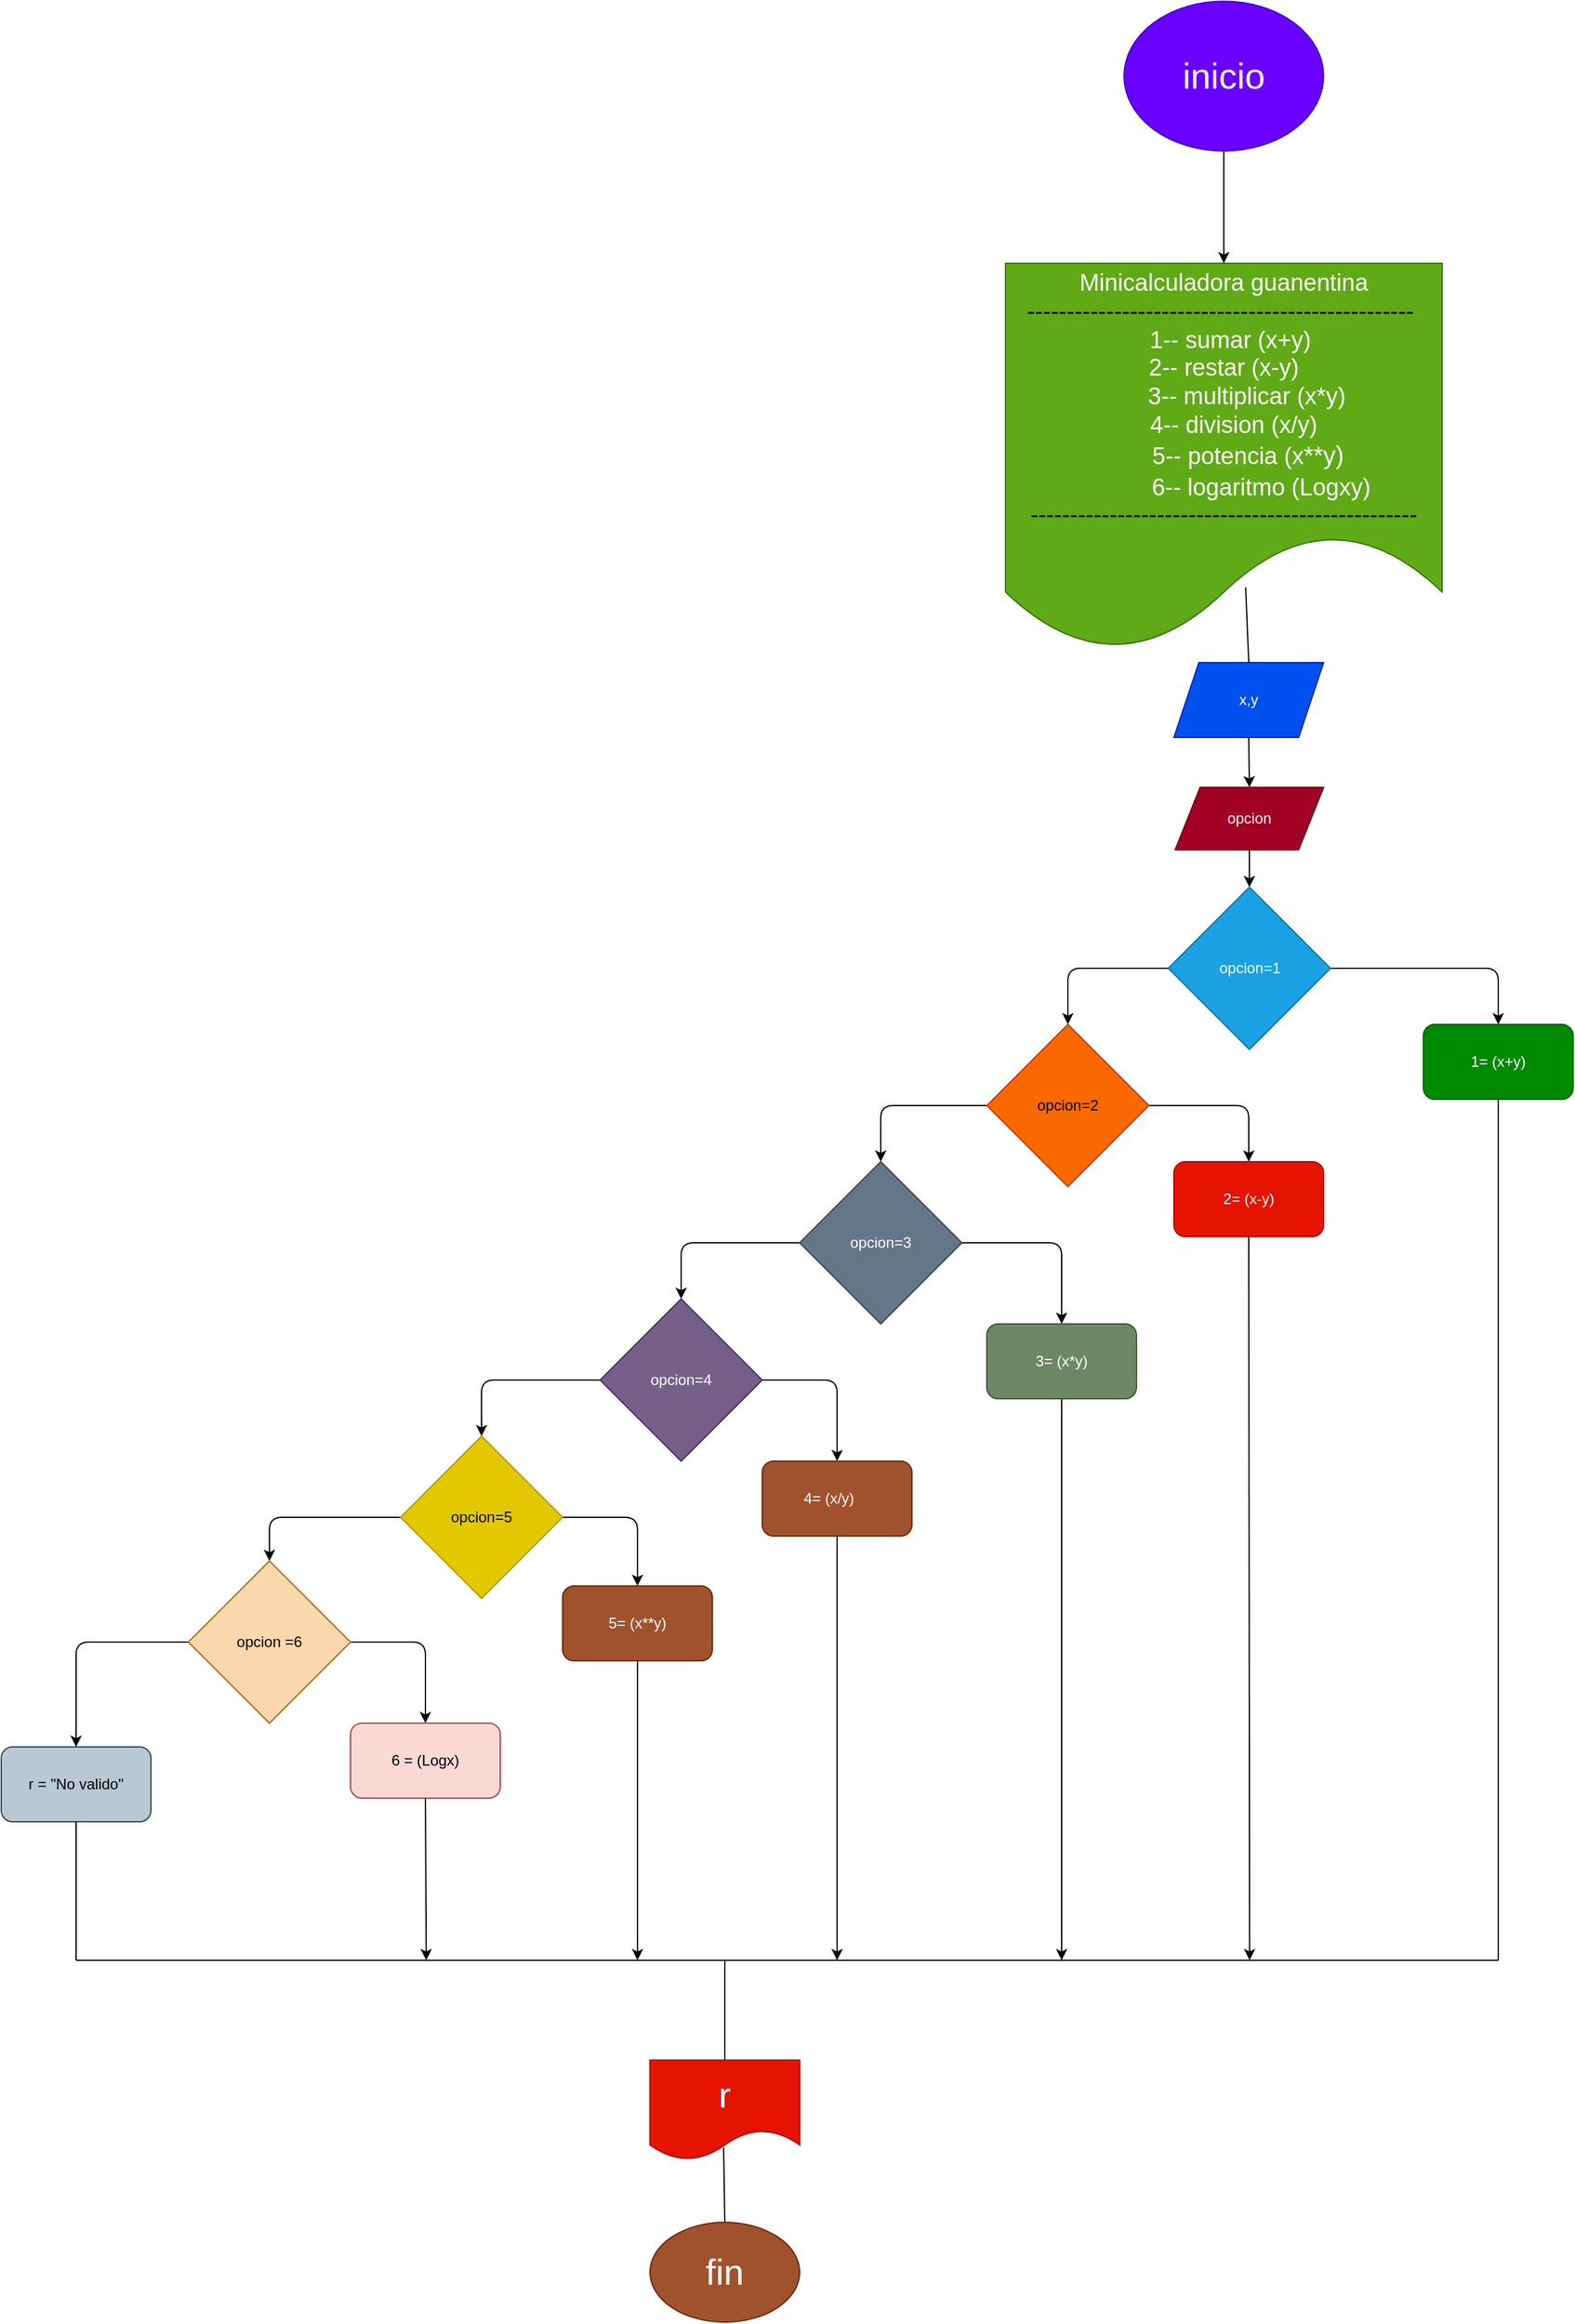 <mxfile>
    <diagram id="mHrCDbUPQbT_21aBiKJM" name="Página-1">
        <mxGraphModel dx="1390" dy="1630" grid="1" gridSize="10" guides="1" tooltips="1" connect="1" arrows="1" fold="1" page="1" pageScale="1" pageWidth="827" pageHeight="1169" math="0" shadow="0">
            <root>
                <mxCell id="0"/>
                <mxCell id="1" parent="0"/>
                <mxCell id="4" style="edgeStyle=none;html=1;exitX=0.5;exitY=1;exitDx=0;exitDy=0;entryX=0.5;entryY=0;entryDx=0;entryDy=0;" parent="1" source="2" target="3" edge="1">
                    <mxGeometry relative="1" as="geometry"/>
                </mxCell>
                <mxCell id="2" value="&lt;font style=&quot;font-size: 29px;&quot;&gt;inicio&lt;/font&gt;" style="ellipse;whiteSpace=wrap;html=1;fillColor=#6a00ff;fontColor=#ffffff;strokeColor=#3700CC;" parent="1" vertex="1">
                    <mxGeometry x="320" y="-290" width="160" height="120" as="geometry"/>
                </mxCell>
                <mxCell id="3" value="&lt;font style=&quot;&quot;&gt;&lt;span style=&quot;font-size: 19px;&quot;&gt;Minicalculadora guanentina&lt;/span&gt;&lt;br&gt;&lt;span style=&quot;font-size: 19px;&quot;&gt;&lt;font color=&quot;#000000&quot;&gt;-------------------------------------------------&amp;nbsp;&lt;/font&gt;&lt;/span&gt;&lt;br&gt;&lt;span style=&quot;font-size: 19px;&quot;&gt;&amp;nbsp; 1-- sumar (x+y)&lt;br&gt;&lt;/span&gt;&lt;span style=&quot;font-size: 19px;&quot;&gt;2-- restar (x-y)&lt;/span&gt;&lt;br&gt;&lt;span style=&quot;font-size: 19px;&quot;&gt;&amp;nbsp; &amp;nbsp; &amp;nbsp; &amp;nbsp;3-- multiplicar (x*y)&lt;br&gt;&lt;/span&gt;&lt;span style=&quot;font-size: 19px;&quot;&gt;&amp;nbsp; &amp;nbsp;4-- division (x/y)&lt;/span&gt;&lt;br&gt;&lt;div style=&quot;text-align: left;&quot;&gt;&lt;span style=&quot;background-color: initial;&quot;&gt;&lt;span style=&quot;font-size: 19px;&quot;&gt;&amp;nbsp; &amp;nbsp; &amp;nbsp; &amp;nbsp; &amp;nbsp; &amp;nbsp; &amp;nbsp; &amp;nbsp; &amp;nbsp; &amp;nbsp;5-- potencia (x&lt;/span&gt;&lt;font face=&quot;Google Sans, Arial, sans-serif&quot;&gt;&lt;span style=&quot;font-size: 20px;&quot;&gt;**y)&lt;/span&gt;&lt;/font&gt;&lt;/span&gt;&lt;/div&gt;&lt;div style=&quot;text-align: left;&quot;&gt;&lt;span style=&quot;background-color: initial;&quot;&gt;&lt;font face=&quot;Google Sans, Arial, sans-serif&quot;&gt;&lt;span style=&quot;font-size: 20px;&quot;&gt;&amp;nbsp; &amp;nbsp; &amp;nbsp; &amp;nbsp; &amp;nbsp; &amp;nbsp; &amp;nbsp; &amp;nbsp; &amp;nbsp; &lt;/span&gt;&lt;/font&gt;&lt;span style=&quot;font-size: 19px;&quot;&gt;6-- logaritmo (Logxy)&lt;/span&gt;&lt;/span&gt;&lt;/div&gt;&lt;span style=&quot;font-size: 19px;&quot;&gt;&lt;font color=&quot;#000000&quot;&gt;-------------------------------------------------&lt;/font&gt;&lt;/span&gt;&lt;/font&gt;" style="shape=document;whiteSpace=wrap;html=1;boundedLbl=1;fillColor=#60a917;fontColor=#ffffff;strokeColor=#2D7600;" parent="1" vertex="1">
                    <mxGeometry x="225" y="-80" width="350" height="310" as="geometry"/>
                </mxCell>
                <mxCell id="8" style="edgeStyle=none;html=1;exitX=0.5;exitY=1;exitDx=0;exitDy=0;entryX=0.5;entryY=0;entryDx=0;entryDy=0;" parent="1" source="5" target="7" edge="1">
                    <mxGeometry relative="1" as="geometry"/>
                </mxCell>
                <mxCell id="5" value="x,y" style="shape=parallelogram;perimeter=parallelogramPerimeter;whiteSpace=wrap;html=1;fixedSize=1;fillColor=#0050ef;fontColor=#ffffff;strokeColor=#001DBC;" parent="1" vertex="1">
                    <mxGeometry x="360" y="240" width="120" height="60" as="geometry"/>
                </mxCell>
                <mxCell id="6" value="" style="endArrow=none;html=1;entryX=0.55;entryY=0.838;entryDx=0;entryDy=0;entryPerimeter=0;exitX=0.5;exitY=0;exitDx=0;exitDy=0;" parent="1" source="5" target="3" edge="1">
                    <mxGeometry width="50" height="50" relative="1" as="geometry">
                        <mxPoint x="265" y="280" as="sourcePoint"/>
                        <mxPoint x="315" y="230" as="targetPoint"/>
                    </mxGeometry>
                </mxCell>
                <mxCell id="10" value="" style="edgeStyle=none;html=1;" parent="1" source="7" target="9" edge="1">
                    <mxGeometry relative="1" as="geometry"/>
                </mxCell>
                <mxCell id="7" value="opcion" style="shape=parallelogram;perimeter=parallelogramPerimeter;whiteSpace=wrap;html=1;fixedSize=1;fillColor=#a20025;fontColor=#ffffff;strokeColor=#6F0000;" parent="1" vertex="1">
                    <mxGeometry x="361" y="340" width="119" height="50" as="geometry"/>
                </mxCell>
                <mxCell id="12" style="edgeStyle=none;html=1;exitX=1;exitY=0.5;exitDx=0;exitDy=0;entryX=0.5;entryY=0;entryDx=0;entryDy=0;" parent="1" source="9" target="11" edge="1">
                    <mxGeometry relative="1" as="geometry">
                        <mxPoint x="530" y="500" as="targetPoint"/>
                        <Array as="points">
                            <mxPoint x="620" y="485"/>
                        </Array>
                    </mxGeometry>
                </mxCell>
                <mxCell id="14" style="edgeStyle=none;html=1;exitX=0;exitY=0.5;exitDx=0;exitDy=0;entryX=0.5;entryY=0;entryDx=0;entryDy=0;" parent="1" source="9" target="128" edge="1">
                    <mxGeometry relative="1" as="geometry">
                        <mxPoint x="240" y="610" as="targetPoint"/>
                        <Array as="points">
                            <mxPoint x="275" y="485"/>
                        </Array>
                    </mxGeometry>
                </mxCell>
                <mxCell id="9" value="opcion=1" style="rhombus;whiteSpace=wrap;html=1;fillColor=#1ba1e2;fontColor=#ffffff;strokeColor=#006EAF;" parent="1" vertex="1">
                    <mxGeometry x="355.5" y="420" width="130" height="130" as="geometry"/>
                </mxCell>
                <mxCell id="11" value="1= (x+y)" style="rounded=1;whiteSpace=wrap;html=1;fillColor=#008a00;fontColor=#ffffff;strokeColor=#005700;" parent="1" vertex="1">
                    <mxGeometry x="560" y="530" width="120" height="60" as="geometry"/>
                </mxCell>
                <mxCell id="130" style="edgeStyle=none;html=1;exitX=1;exitY=0.5;exitDx=0;exitDy=0;entryX=0.5;entryY=0;entryDx=0;entryDy=0;" parent="1" source="128" target="129" edge="1">
                    <mxGeometry relative="1" as="geometry">
                        <mxPoint x="430" y="520" as="targetPoint"/>
                        <Array as="points">
                            <mxPoint x="420" y="595"/>
                        </Array>
                    </mxGeometry>
                </mxCell>
                <mxCell id="132" value="" style="edgeStyle=none;html=1;entryX=0.5;entryY=0;entryDx=0;entryDy=0;" parent="1" source="128" target="131" edge="1">
                    <mxGeometry relative="1" as="geometry">
                        <Array as="points">
                            <mxPoint x="125" y="595"/>
                        </Array>
                    </mxGeometry>
                </mxCell>
                <mxCell id="128" value="opcion=2" style="rhombus;whiteSpace=wrap;html=1;fillColor=#fa6800;fontColor=#000000;strokeColor=#C73500;" parent="1" vertex="1">
                    <mxGeometry x="210" y="530" width="130" height="130" as="geometry"/>
                </mxCell>
                <mxCell id="165" style="edgeStyle=none;html=1;exitX=0.5;exitY=1;exitDx=0;exitDy=0;fontSize=29;fontColor=#000000;" edge="1" parent="1" source="129">
                    <mxGeometry relative="1" as="geometry">
                        <mxPoint x="420.667" y="1280" as="targetPoint"/>
                    </mxGeometry>
                </mxCell>
                <mxCell id="129" value="2= (x-y)" style="rounded=1;whiteSpace=wrap;html=1;fillColor=#e51400;fontColor=#ffffff;strokeColor=#B20000;" parent="1" vertex="1">
                    <mxGeometry x="360" y="640" width="120" height="60" as="geometry"/>
                </mxCell>
                <mxCell id="134" style="edgeStyle=none;html=1;exitX=1;exitY=0.5;exitDx=0;exitDy=0;entryX=0.5;entryY=0;entryDx=0;entryDy=0;" parent="1" source="131" target="133" edge="1">
                    <mxGeometry relative="1" as="geometry">
                        <mxPoint x="320" y="615" as="targetPoint"/>
                        <Array as="points">
                            <mxPoint x="270" y="705"/>
                        </Array>
                    </mxGeometry>
                </mxCell>
                <mxCell id="138" value="" style="edgeStyle=none;html=1;entryX=0.5;entryY=0;entryDx=0;entryDy=0;" parent="1" source="131" target="137" edge="1">
                    <mxGeometry relative="1" as="geometry">
                        <Array as="points">
                            <mxPoint x="-35" y="705"/>
                        </Array>
                    </mxGeometry>
                </mxCell>
                <mxCell id="131" value="opcion=3" style="rhombus;whiteSpace=wrap;html=1;fillColor=#647687;fontColor=#ffffff;strokeColor=#314354;" parent="1" vertex="1">
                    <mxGeometry x="60" y="640" width="130" height="130" as="geometry"/>
                </mxCell>
                <mxCell id="166" style="edgeStyle=none;html=1;exitX=0.5;exitY=1;exitDx=0;exitDy=0;fontSize=29;fontColor=#000000;" edge="1" parent="1" source="133">
                    <mxGeometry relative="1" as="geometry">
                        <mxPoint x="270" y="1280" as="targetPoint"/>
                    </mxGeometry>
                </mxCell>
                <mxCell id="133" value="3= (x*y)" style="rounded=1;whiteSpace=wrap;html=1;fillColor=#6d8764;fontColor=#ffffff;strokeColor=#3A5431;" parent="1" vertex="1">
                    <mxGeometry x="210" y="770" width="120" height="60" as="geometry"/>
                </mxCell>
                <mxCell id="141" style="edgeStyle=none;html=1;exitX=1;exitY=0.5;exitDx=0;exitDy=0;entryX=0.5;entryY=0;entryDx=0;entryDy=0;" parent="1" source="137" target="140" edge="1">
                    <mxGeometry relative="1" as="geometry">
                        <mxPoint x="170" y="820" as="targetPoint"/>
                        <Array as="points">
                            <mxPoint x="90" y="815"/>
                        </Array>
                    </mxGeometry>
                </mxCell>
                <mxCell id="143" value="" style="edgeStyle=none;html=1;entryX=0.5;entryY=0;entryDx=0;entryDy=0;" parent="1" source="137" target="144" edge="1">
                    <mxGeometry relative="1" as="geometry">
                        <mxPoint x="-202.5" y="870" as="targetPoint"/>
                        <Array as="points">
                            <mxPoint x="-195" y="815"/>
                        </Array>
                    </mxGeometry>
                </mxCell>
                <mxCell id="137" value="opcion=4" style="rhombus;whiteSpace=wrap;html=1;fillColor=#76608a;fontColor=#ffffff;strokeColor=#432D57;" parent="1" vertex="1">
                    <mxGeometry x="-100" y="750" width="130" height="130" as="geometry"/>
                </mxCell>
                <mxCell id="167" style="edgeStyle=none;html=1;exitX=0.5;exitY=1;exitDx=0;exitDy=0;fontSize=29;fontColor=#000000;" edge="1" parent="1" source="140">
                    <mxGeometry relative="1" as="geometry">
                        <mxPoint x="90" y="1280" as="targetPoint"/>
                    </mxGeometry>
                </mxCell>
                <mxCell id="140" value="4= (x/y)&lt;span style=&quot;white-space: pre;&quot;&gt;&#9;&lt;/span&gt;" style="rounded=1;whiteSpace=wrap;html=1;fillColor=#a0522d;fontColor=#ffffff;strokeColor=#6D1F00;" parent="1" vertex="1">
                    <mxGeometry x="30" y="880" width="120" height="60" as="geometry"/>
                </mxCell>
                <mxCell id="146" style="edgeStyle=none;html=1;exitX=1;exitY=0.5;exitDx=0;exitDy=0;entryX=0.5;entryY=0;entryDx=0;entryDy=0;" parent="1" source="144" target="145" edge="1">
                    <mxGeometry relative="1" as="geometry">
                        <mxPoint x="-30" y="925" as="targetPoint"/>
                        <Array as="points">
                            <mxPoint x="-70" y="925"/>
                        </Array>
                    </mxGeometry>
                </mxCell>
                <mxCell id="148" style="edgeStyle=none;html=1;entryX=0.5;entryY=0;entryDx=0;entryDy=0;" edge="1" parent="1" source="144" target="147">
                    <mxGeometry relative="1" as="geometry">
                        <mxPoint x="-410" y="925" as="targetPoint"/>
                        <Array as="points">
                            <mxPoint x="-365" y="925"/>
                        </Array>
                    </mxGeometry>
                </mxCell>
                <mxCell id="144" value="opcion=5" style="rhombus;whiteSpace=wrap;html=1;fillColor=#e3c800;fontColor=#000000;strokeColor=#B09500;" parent="1" vertex="1">
                    <mxGeometry x="-260" y="860" width="130" height="130" as="geometry"/>
                </mxCell>
                <mxCell id="168" style="edgeStyle=none;html=1;exitX=0.5;exitY=1;exitDx=0;exitDy=0;fontSize=29;fontColor=#000000;" edge="1" parent="1" source="145">
                    <mxGeometry relative="1" as="geometry">
                        <mxPoint x="-70" y="1280" as="targetPoint"/>
                    </mxGeometry>
                </mxCell>
                <mxCell id="145" value="5= (x**y)" style="rounded=1;whiteSpace=wrap;html=1;fillColor=#a0522d;fontColor=#ffffff;strokeColor=#6D1F00;" parent="1" vertex="1">
                    <mxGeometry x="-130" y="980" width="120" height="60" as="geometry"/>
                </mxCell>
                <mxCell id="152" style="edgeStyle=none;html=1;exitX=1;exitY=0.5;exitDx=0;exitDy=0;entryX=0.5;entryY=0;entryDx=0;entryDy=0;" edge="1" parent="1" source="147" target="151">
                    <mxGeometry relative="1" as="geometry">
                        <mxPoint x="-190" y="1025" as="targetPoint"/>
                        <Array as="points">
                            <mxPoint x="-240" y="1025"/>
                        </Array>
                    </mxGeometry>
                </mxCell>
                <mxCell id="155" style="edgeStyle=none;html=1;exitX=0;exitY=0.5;exitDx=0;exitDy=0;entryX=0.5;entryY=0;entryDx=0;entryDy=0;" edge="1" parent="1" source="147" target="154">
                    <mxGeometry relative="1" as="geometry">
                        <mxPoint x="-530" y="1025" as="targetPoint"/>
                        <Array as="points">
                            <mxPoint x="-520" y="1025"/>
                        </Array>
                    </mxGeometry>
                </mxCell>
                <mxCell id="147" value="opcion =6" style="rhombus;whiteSpace=wrap;html=1;fillColor=#fad7ac;strokeColor=#b46504;fontColor=#000000;" parent="1" vertex="1">
                    <mxGeometry x="-430" y="960" width="130" height="130" as="geometry"/>
                </mxCell>
                <mxCell id="169" style="edgeStyle=none;html=1;exitX=0.5;exitY=1;exitDx=0;exitDy=0;fontSize=29;fontColor=#000000;" edge="1" parent="1" source="151">
                    <mxGeometry relative="1" as="geometry">
                        <mxPoint x="-239.333" y="1280" as="targetPoint"/>
                    </mxGeometry>
                </mxCell>
                <mxCell id="151" value="6 = (Logx)" style="rounded=1;whiteSpace=wrap;html=1;fillColor=#fad9d5;strokeColor=#ae4132;fontColor=#000000;" vertex="1" parent="1">
                    <mxGeometry x="-300" y="1090" width="120" height="60" as="geometry"/>
                </mxCell>
                <mxCell id="154" value="r = &quot;No valido&quot;" style="rounded=1;whiteSpace=wrap;html=1;fillColor=#bac8d3;strokeColor=#23445d;fontColor=#000000;" vertex="1" parent="1">
                    <mxGeometry x="-580" y="1109" width="120" height="60" as="geometry"/>
                </mxCell>
                <mxCell id="159" value="" style="endArrow=none;html=1;entryX=0.5;entryY=1;entryDx=0;entryDy=0;" edge="1" parent="1" target="154">
                    <mxGeometry width="50" height="50" relative="1" as="geometry">
                        <mxPoint x="-520" y="1280" as="sourcePoint"/>
                        <mxPoint x="-495" y="1200" as="targetPoint"/>
                    </mxGeometry>
                </mxCell>
                <mxCell id="160" value="" style="endArrow=none;html=1;entryX=0.5;entryY=1;entryDx=0;entryDy=0;" edge="1" parent="1" target="11">
                    <mxGeometry width="50" height="50" relative="1" as="geometry">
                        <mxPoint x="620" y="1280" as="sourcePoint"/>
                        <mxPoint x="640" y="630" as="targetPoint"/>
                    </mxGeometry>
                </mxCell>
                <mxCell id="161" value="" style="endArrow=none;html=1;" edge="1" parent="1">
                    <mxGeometry width="50" height="50" relative="1" as="geometry">
                        <mxPoint x="-520" y="1280" as="sourcePoint"/>
                        <mxPoint y="1280" as="targetPoint"/>
                    </mxGeometry>
                </mxCell>
                <mxCell id="162" value="" style="endArrow=none;html=1;" edge="1" parent="1">
                    <mxGeometry width="50" height="50" relative="1" as="geometry">
                        <mxPoint x="-10" y="1280" as="sourcePoint"/>
                        <mxPoint x="620" y="1280" as="targetPoint"/>
                    </mxGeometry>
                </mxCell>
                <mxCell id="170" value="" style="endArrow=none;html=1;fontSize=29;fontColor=#000000;exitX=0.5;exitY=0;exitDx=0;exitDy=0;" edge="1" parent="1" source="172">
                    <mxGeometry width="50" height="50" relative="1" as="geometry">
                        <mxPoint y="1400" as="sourcePoint"/>
                        <mxPoint y="1280" as="targetPoint"/>
                    </mxGeometry>
                </mxCell>
                <mxCell id="172" value="r" style="shape=document;whiteSpace=wrap;html=1;boundedLbl=1;labelBackgroundColor=none;fontSize=29;fontColor=#ffffff;fillColor=#e51400;strokeColor=#B20000;" vertex="1" parent="1">
                    <mxGeometry x="-60" y="1360" width="120" height="80" as="geometry"/>
                </mxCell>
                <mxCell id="173" value="fin" style="ellipse;whiteSpace=wrap;html=1;labelBackgroundColor=none;fontSize=29;fontColor=#ffffff;fillColor=#a0522d;strokeColor=#6D1F00;" vertex="1" parent="1">
                    <mxGeometry x="-60" y="1490" width="120" height="80" as="geometry"/>
                </mxCell>
                <mxCell id="175" value="" style="endArrow=none;html=1;fontSize=29;fontColor=#000000;entryX=0.492;entryY=0.875;entryDx=0;entryDy=0;entryPerimeter=0;exitX=0.5;exitY=0;exitDx=0;exitDy=0;" edge="1" parent="1" source="173" target="172">
                    <mxGeometry width="50" height="50" relative="1" as="geometry">
                        <mxPoint x="70" y="1500" as="sourcePoint"/>
                        <mxPoint x="120" y="1450" as="targetPoint"/>
                    </mxGeometry>
                </mxCell>
            </root>
        </mxGraphModel>
    </diagram>
</mxfile>
